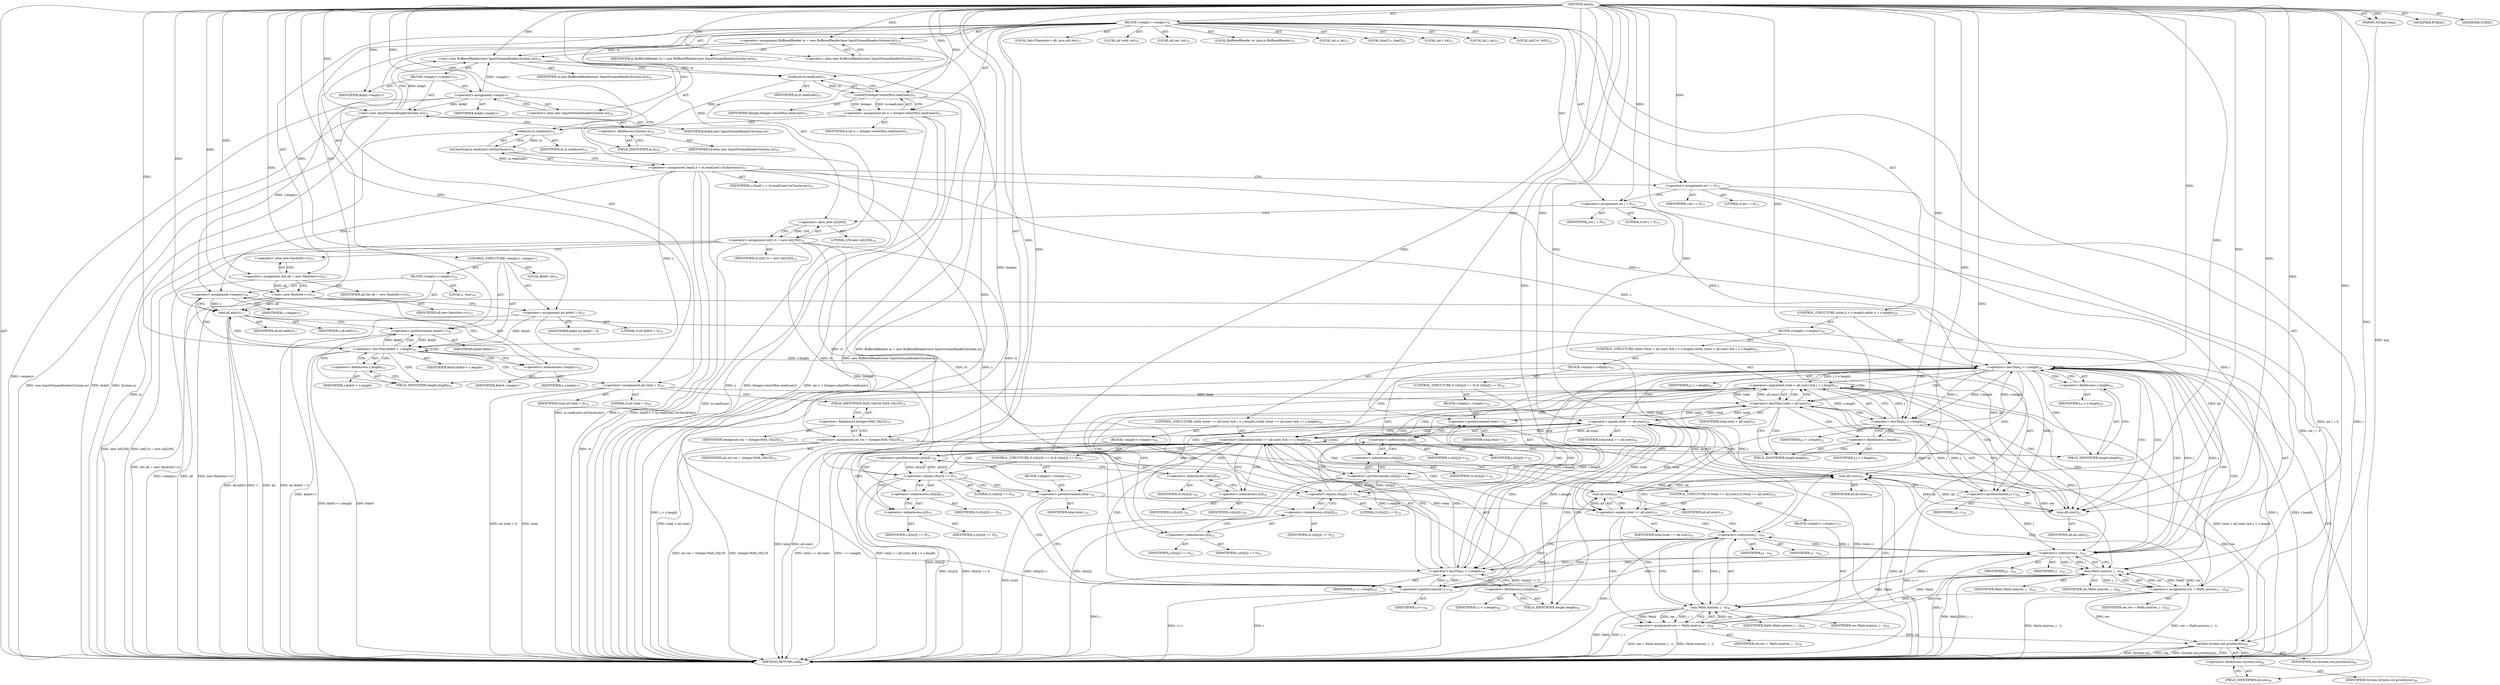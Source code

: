 digraph "main" {  
"21" [label = <(METHOD,main)<SUB>9</SUB>> ]
"22" [label = <(PARAM,String[] arg)<SUB>9</SUB>> ]
"23" [label = <(BLOCK,&lt;empty&gt;,&lt;empty&gt;)<SUB>9</SUB>> ]
"4" [label = <(LOCAL,BufferedReader in: java.io.BufferedReader)<SUB>10</SUB>> ]
"24" [label = <(&lt;operator&gt;.assignment,BufferedReader in = new BufferedReader(new InputStreamReader(System.in)))<SUB>10</SUB>> ]
"25" [label = <(IDENTIFIER,in,BufferedReader in = new BufferedReader(new InputStreamReader(System.in)))<SUB>10</SUB>> ]
"26" [label = <(&lt;operator&gt;.alloc,new BufferedReader(new InputStreamReader(System.in)))<SUB>10</SUB>> ]
"27" [label = <(&lt;init&gt;,new BufferedReader(new InputStreamReader(System.in)))<SUB>10</SUB>> ]
"3" [label = <(IDENTIFIER,in,new BufferedReader(new InputStreamReader(System.in)))<SUB>10</SUB>> ]
"28" [label = <(BLOCK,&lt;empty&gt;,&lt;empty&gt;)<SUB>10</SUB>> ]
"29" [label = <(&lt;operator&gt;.assignment,&lt;empty&gt;)> ]
"30" [label = <(IDENTIFIER,$obj0,&lt;empty&gt;)> ]
"31" [label = <(&lt;operator&gt;.alloc,new InputStreamReader(System.in))<SUB>10</SUB>> ]
"32" [label = <(&lt;init&gt;,new InputStreamReader(System.in))<SUB>10</SUB>> ]
"33" [label = <(IDENTIFIER,$obj0,new InputStreamReader(System.in))> ]
"34" [label = <(&lt;operator&gt;.fieldAccess,System.in)<SUB>10</SUB>> ]
"35" [label = <(IDENTIFIER,System,new InputStreamReader(System.in))<SUB>10</SUB>> ]
"36" [label = <(FIELD_IDENTIFIER,in,in)<SUB>10</SUB>> ]
"37" [label = <(IDENTIFIER,$obj0,&lt;empty&gt;)> ]
"38" [label = <(LOCAL,int n: int)<SUB>11</SUB>> ]
"39" [label = <(&lt;operator&gt;.assignment,int n = Integer.valueOf(in.readLine()))<SUB>11</SUB>> ]
"40" [label = <(IDENTIFIER,n,int n = Integer.valueOf(in.readLine()))<SUB>11</SUB>> ]
"41" [label = <(valueOf,Integer.valueOf(in.readLine()))<SUB>11</SUB>> ]
"42" [label = <(IDENTIFIER,Integer,Integer.valueOf(in.readLine()))<SUB>11</SUB>> ]
"43" [label = <(readLine,in.readLine())<SUB>11</SUB>> ]
"44" [label = <(IDENTIFIER,in,in.readLine())<SUB>11</SUB>> ]
"45" [label = <(LOCAL,char[] s: char[])<SUB>12</SUB>> ]
"46" [label = <(&lt;operator&gt;.assignment,char[] s = in.readLine().toCharArray())<SUB>12</SUB>> ]
"47" [label = <(IDENTIFIER,s,char[] s = in.readLine().toCharArray())<SUB>12</SUB>> ]
"48" [label = <(toCharArray,in.readLine().toCharArray())<SUB>12</SUB>> ]
"49" [label = <(readLine,in.readLine())<SUB>12</SUB>> ]
"50" [label = <(IDENTIFIER,in,in.readLine())<SUB>12</SUB>> ]
"51" [label = <(LOCAL,int i: int)<SUB>13</SUB>> ]
"52" [label = <(LOCAL,int j: int)<SUB>13</SUB>> ]
"53" [label = <(&lt;operator&gt;.assignment,int i = 0)<SUB>13</SUB>> ]
"54" [label = <(IDENTIFIER,i,int i = 0)<SUB>13</SUB>> ]
"55" [label = <(LITERAL,0,int i = 0)<SUB>13</SUB>> ]
"56" [label = <(&lt;operator&gt;.assignment,int j = 0)<SUB>13</SUB>> ]
"57" [label = <(IDENTIFIER,j,int j = 0)<SUB>13</SUB>> ]
"58" [label = <(LITERAL,0,int j = 0)<SUB>13</SUB>> ]
"59" [label = <(LOCAL,int[] ct: int[])<SUB>14</SUB>> ]
"60" [label = <(&lt;operator&gt;.assignment,int[] ct = new int[256])<SUB>14</SUB>> ]
"61" [label = <(IDENTIFIER,ct,int[] ct = new int[256])<SUB>14</SUB>> ]
"62" [label = <(&lt;operator&gt;.alloc,new int[256])> ]
"63" [label = <(LITERAL,256,new int[256])<SUB>14</SUB>> ]
"6" [label = <(LOCAL,Set&lt;Character&gt; all: java.util.Set)<SUB>15</SUB>> ]
"64" [label = <(&lt;operator&gt;.assignment,Set all = new HashSet&lt;&gt;())<SUB>15</SUB>> ]
"65" [label = <(IDENTIFIER,all,Set all = new HashSet&lt;&gt;())<SUB>15</SUB>> ]
"66" [label = <(&lt;operator&gt;.alloc,new HashSet&lt;&gt;())<SUB>15</SUB>> ]
"67" [label = <(&lt;init&gt;,new HashSet&lt;&gt;())<SUB>15</SUB>> ]
"5" [label = <(IDENTIFIER,all,new HashSet&lt;&gt;())<SUB>15</SUB>> ]
"68" [label = <(CONTROL_STRUCTURE,&lt;empty&gt;,&lt;empty&gt;)> ]
"69" [label = <(LOCAL,$idx0: int)<SUB>16</SUB>> ]
"70" [label = <(&lt;operator&gt;.assignment,int $idx0 = 0)<SUB>16</SUB>> ]
"71" [label = <(IDENTIFIER,$idx0,int $idx0 = 0)> ]
"72" [label = <(LITERAL,0,int $idx0 = 0)<SUB>16</SUB>> ]
"73" [label = <(&lt;operator&gt;.lessThan,$idx0 &lt; s.length)<SUB>16</SUB>> ]
"74" [label = <(IDENTIFIER,$idx0,$idx0 &lt; s.length)> ]
"75" [label = <(&lt;operator&gt;.fieldAccess,s.length)<SUB>16</SUB>> ]
"76" [label = <(IDENTIFIER,s,$idx0 &lt; s.length)> ]
"77" [label = <(FIELD_IDENTIFIER,length,length)<SUB>16</SUB>> ]
"78" [label = <(&lt;operator&gt;.postIncrement,$idx0++)<SUB>16</SUB>> ]
"79" [label = <(IDENTIFIER,$idx0,$idx0++)> ]
"80" [label = <(BLOCK,&lt;empty&gt;,&lt;empty&gt;)<SUB>16</SUB>> ]
"81" [label = <(LOCAL,c: char)<SUB>16</SUB>> ]
"82" [label = <(&lt;operator&gt;.assignment,&lt;empty&gt;)<SUB>16</SUB>> ]
"83" [label = <(IDENTIFIER,c,&lt;empty&gt;)> ]
"84" [label = <(&lt;operator&gt;.indexAccess,&lt;empty&gt;)<SUB>16</SUB>> ]
"85" [label = <(IDENTIFIER,s,&lt;empty&gt;)> ]
"86" [label = <(IDENTIFIER,$idx0,&lt;empty&gt;)> ]
"87" [label = <(add,all.add(c))<SUB>17</SUB>> ]
"88" [label = <(IDENTIFIER,all,all.add(c))<SUB>17</SUB>> ]
"89" [label = <(IDENTIFIER,c,all.add(c))<SUB>17</SUB>> ]
"90" [label = <(LOCAL,int total: int)<SUB>19</SUB>> ]
"91" [label = <(LOCAL,int res: int)<SUB>19</SUB>> ]
"92" [label = <(&lt;operator&gt;.assignment,int total = 0)<SUB>19</SUB>> ]
"93" [label = <(IDENTIFIER,total,int total = 0)<SUB>19</SUB>> ]
"94" [label = <(LITERAL,0,int total = 0)<SUB>19</SUB>> ]
"95" [label = <(&lt;operator&gt;.assignment,int res = Integer.MAX_VALUE)<SUB>19</SUB>> ]
"96" [label = <(IDENTIFIER,res,int res = Integer.MAX_VALUE)<SUB>19</SUB>> ]
"97" [label = <(&lt;operator&gt;.fieldAccess,Integer.MAX_VALUE)<SUB>19</SUB>> ]
"98" [label = <(IDENTIFIER,Integer,int res = Integer.MAX_VALUE)<SUB>19</SUB>> ]
"99" [label = <(FIELD_IDENTIFIER,MAX_VALUE,MAX_VALUE)<SUB>19</SUB>> ]
"100" [label = <(CONTROL_STRUCTURE,while (j &lt; s.length),while (j &lt; s.length))<SUB>20</SUB>> ]
"101" [label = <(&lt;operator&gt;.lessThan,j &lt; s.length)<SUB>20</SUB>> ]
"102" [label = <(IDENTIFIER,j,j &lt; s.length)<SUB>20</SUB>> ]
"103" [label = <(&lt;operator&gt;.fieldAccess,s.length)<SUB>20</SUB>> ]
"104" [label = <(IDENTIFIER,s,j &lt; s.length)<SUB>20</SUB>> ]
"105" [label = <(FIELD_IDENTIFIER,length,length)<SUB>20</SUB>> ]
"106" [label = <(BLOCK,&lt;empty&gt;,&lt;empty&gt;)<SUB>20</SUB>> ]
"107" [label = <(CONTROL_STRUCTURE,while (total &lt; all.size() &amp;&amp; j &lt; s.length),while (total &lt; all.size() &amp;&amp; j &lt; s.length))<SUB>21</SUB>> ]
"108" [label = <(&lt;operator&gt;.logicalAnd,total &lt; all.size() &amp;&amp; j &lt; s.length)<SUB>21</SUB>> ]
"109" [label = <(&lt;operator&gt;.lessThan,total &lt; all.size())<SUB>21</SUB>> ]
"110" [label = <(IDENTIFIER,total,total &lt; all.size())<SUB>21</SUB>> ]
"111" [label = <(size,all.size())<SUB>21</SUB>> ]
"112" [label = <(IDENTIFIER,all,all.size())<SUB>21</SUB>> ]
"113" [label = <(&lt;operator&gt;.lessThan,j &lt; s.length)<SUB>21</SUB>> ]
"114" [label = <(IDENTIFIER,j,j &lt; s.length)<SUB>21</SUB>> ]
"115" [label = <(&lt;operator&gt;.fieldAccess,s.length)<SUB>21</SUB>> ]
"116" [label = <(IDENTIFIER,s,j &lt; s.length)<SUB>21</SUB>> ]
"117" [label = <(FIELD_IDENTIFIER,length,length)<SUB>21</SUB>> ]
"118" [label = <(BLOCK,&lt;empty&gt;,&lt;empty&gt;)<SUB>21</SUB>> ]
"119" [label = <(CONTROL_STRUCTURE,if (ct[s[j]] == 0),if (ct[s[j]] == 0))<SUB>22</SUB>> ]
"120" [label = <(&lt;operator&gt;.equals,ct[s[j]] == 0)<SUB>22</SUB>> ]
"121" [label = <(&lt;operator&gt;.indexAccess,ct[s[j]])<SUB>22</SUB>> ]
"122" [label = <(IDENTIFIER,ct,ct[s[j]] == 0)<SUB>22</SUB>> ]
"123" [label = <(&lt;operator&gt;.indexAccess,s[j])<SUB>22</SUB>> ]
"124" [label = <(IDENTIFIER,s,ct[s[j]] == 0)<SUB>22</SUB>> ]
"125" [label = <(IDENTIFIER,j,ct[s[j]] == 0)<SUB>22</SUB>> ]
"126" [label = <(LITERAL,0,ct[s[j]] == 0)<SUB>22</SUB>> ]
"127" [label = <(BLOCK,&lt;empty&gt;,&lt;empty&gt;)<SUB>22</SUB>> ]
"128" [label = <(&lt;operator&gt;.postIncrement,total++)<SUB>23</SUB>> ]
"129" [label = <(IDENTIFIER,total,total++)<SUB>23</SUB>> ]
"130" [label = <(&lt;operator&gt;.postIncrement,ct[s[j]]++)<SUB>25</SUB>> ]
"131" [label = <(&lt;operator&gt;.indexAccess,ct[s[j]])<SUB>25</SUB>> ]
"132" [label = <(IDENTIFIER,ct,ct[s[j]]++)<SUB>25</SUB>> ]
"133" [label = <(&lt;operator&gt;.indexAccess,s[j])<SUB>25</SUB>> ]
"134" [label = <(IDENTIFIER,s,ct[s[j]]++)<SUB>25</SUB>> ]
"135" [label = <(IDENTIFIER,j,ct[s[j]]++)<SUB>25</SUB>> ]
"136" [label = <(&lt;operator&gt;.postIncrement,j++)<SUB>26</SUB>> ]
"137" [label = <(IDENTIFIER,j,j++)<SUB>26</SUB>> ]
"138" [label = <(&lt;operator&gt;.assignment,res = Math.min(res, j - i))<SUB>28</SUB>> ]
"139" [label = <(IDENTIFIER,res,res = Math.min(res, j - i))<SUB>28</SUB>> ]
"140" [label = <(min,Math.min(res, j - i))<SUB>28</SUB>> ]
"141" [label = <(IDENTIFIER,Math,Math.min(res, j - i))<SUB>28</SUB>> ]
"142" [label = <(IDENTIFIER,res,Math.min(res, j - i))<SUB>28</SUB>> ]
"143" [label = <(&lt;operator&gt;.subtraction,j - i)<SUB>28</SUB>> ]
"144" [label = <(IDENTIFIER,j,j - i)<SUB>28</SUB>> ]
"145" [label = <(IDENTIFIER,i,j - i)<SUB>28</SUB>> ]
"146" [label = <(CONTROL_STRUCTURE,while (total == all.size() &amp;&amp; i &lt; s.length),while (total == all.size() &amp;&amp; i &lt; s.length))<SUB>29</SUB>> ]
"147" [label = <(&lt;operator&gt;.logicalAnd,total == all.size() &amp;&amp; i &lt; s.length)<SUB>29</SUB>> ]
"148" [label = <(&lt;operator&gt;.equals,total == all.size())<SUB>29</SUB>> ]
"149" [label = <(IDENTIFIER,total,total == all.size())<SUB>29</SUB>> ]
"150" [label = <(size,all.size())<SUB>29</SUB>> ]
"151" [label = <(IDENTIFIER,all,all.size())<SUB>29</SUB>> ]
"152" [label = <(&lt;operator&gt;.lessThan,i &lt; s.length)<SUB>29</SUB>> ]
"153" [label = <(IDENTIFIER,i,i &lt; s.length)<SUB>29</SUB>> ]
"154" [label = <(&lt;operator&gt;.fieldAccess,s.length)<SUB>29</SUB>> ]
"155" [label = <(IDENTIFIER,s,i &lt; s.length)<SUB>29</SUB>> ]
"156" [label = <(FIELD_IDENTIFIER,length,length)<SUB>29</SUB>> ]
"157" [label = <(BLOCK,&lt;empty&gt;,&lt;empty&gt;)<SUB>29</SUB>> ]
"158" [label = <(&lt;operator&gt;.postDecrement,ct[s[i]]--)<SUB>30</SUB>> ]
"159" [label = <(&lt;operator&gt;.indexAccess,ct[s[i]])<SUB>30</SUB>> ]
"160" [label = <(IDENTIFIER,ct,ct[s[i]]--)<SUB>30</SUB>> ]
"161" [label = <(&lt;operator&gt;.indexAccess,s[i])<SUB>30</SUB>> ]
"162" [label = <(IDENTIFIER,s,ct[s[i]]--)<SUB>30</SUB>> ]
"163" [label = <(IDENTIFIER,i,ct[s[i]]--)<SUB>30</SUB>> ]
"164" [label = <(CONTROL_STRUCTURE,if (ct[s[i]] == 0),if (ct[s[i]] == 0))<SUB>31</SUB>> ]
"165" [label = <(&lt;operator&gt;.equals,ct[s[i]] == 0)<SUB>31</SUB>> ]
"166" [label = <(&lt;operator&gt;.indexAccess,ct[s[i]])<SUB>31</SUB>> ]
"167" [label = <(IDENTIFIER,ct,ct[s[i]] == 0)<SUB>31</SUB>> ]
"168" [label = <(&lt;operator&gt;.indexAccess,s[i])<SUB>31</SUB>> ]
"169" [label = <(IDENTIFIER,s,ct[s[i]] == 0)<SUB>31</SUB>> ]
"170" [label = <(IDENTIFIER,i,ct[s[i]] == 0)<SUB>31</SUB>> ]
"171" [label = <(LITERAL,0,ct[s[i]] == 0)<SUB>31</SUB>> ]
"172" [label = <(BLOCK,&lt;empty&gt;,&lt;empty&gt;)<SUB>31</SUB>> ]
"173" [label = <(&lt;operator&gt;.postDecrement,total--)<SUB>32</SUB>> ]
"174" [label = <(IDENTIFIER,total,total--)<SUB>32</SUB>> ]
"175" [label = <(&lt;operator&gt;.postIncrement,i++)<SUB>34</SUB>> ]
"176" [label = <(IDENTIFIER,i,i++)<SUB>34</SUB>> ]
"177" [label = <(CONTROL_STRUCTURE,if (total == all.size()),if (total == all.size()))<SUB>35</SUB>> ]
"178" [label = <(&lt;operator&gt;.equals,total == all.size())<SUB>35</SUB>> ]
"179" [label = <(IDENTIFIER,total,total == all.size())<SUB>35</SUB>> ]
"180" [label = <(size,all.size())<SUB>35</SUB>> ]
"181" [label = <(IDENTIFIER,all,all.size())<SUB>35</SUB>> ]
"182" [label = <(BLOCK,&lt;empty&gt;,&lt;empty&gt;)<SUB>35</SUB>> ]
"183" [label = <(&lt;operator&gt;.assignment,res = Math.min(res, j - i))<SUB>36</SUB>> ]
"184" [label = <(IDENTIFIER,res,res = Math.min(res, j - i))<SUB>36</SUB>> ]
"185" [label = <(min,Math.min(res, j - i))<SUB>36</SUB>> ]
"186" [label = <(IDENTIFIER,Math,Math.min(res, j - i))<SUB>36</SUB>> ]
"187" [label = <(IDENTIFIER,res,Math.min(res, j - i))<SUB>36</SUB>> ]
"188" [label = <(&lt;operator&gt;.subtraction,j - i)<SUB>36</SUB>> ]
"189" [label = <(IDENTIFIER,j,j - i)<SUB>36</SUB>> ]
"190" [label = <(IDENTIFIER,i,j - i)<SUB>36</SUB>> ]
"191" [label = <(println,System.out.println(res))<SUB>40</SUB>> ]
"192" [label = <(&lt;operator&gt;.fieldAccess,System.out)<SUB>40</SUB>> ]
"193" [label = <(IDENTIFIER,System,System.out.println(res))<SUB>40</SUB>> ]
"194" [label = <(FIELD_IDENTIFIER,out,out)<SUB>40</SUB>> ]
"195" [label = <(IDENTIFIER,res,System.out.println(res))<SUB>40</SUB>> ]
"196" [label = <(MODIFIER,PUBLIC)> ]
"197" [label = <(MODIFIER,STATIC)> ]
"198" [label = <(METHOD_RETURN,void)<SUB>9</SUB>> ]
  "21" -> "22"  [ label = "AST: "] 
  "21" -> "23"  [ label = "AST: "] 
  "21" -> "196"  [ label = "AST: "] 
  "21" -> "197"  [ label = "AST: "] 
  "21" -> "198"  [ label = "AST: "] 
  "23" -> "4"  [ label = "AST: "] 
  "23" -> "24"  [ label = "AST: "] 
  "23" -> "27"  [ label = "AST: "] 
  "23" -> "38"  [ label = "AST: "] 
  "23" -> "39"  [ label = "AST: "] 
  "23" -> "45"  [ label = "AST: "] 
  "23" -> "46"  [ label = "AST: "] 
  "23" -> "51"  [ label = "AST: "] 
  "23" -> "52"  [ label = "AST: "] 
  "23" -> "53"  [ label = "AST: "] 
  "23" -> "56"  [ label = "AST: "] 
  "23" -> "59"  [ label = "AST: "] 
  "23" -> "60"  [ label = "AST: "] 
  "23" -> "6"  [ label = "AST: "] 
  "23" -> "64"  [ label = "AST: "] 
  "23" -> "67"  [ label = "AST: "] 
  "23" -> "68"  [ label = "AST: "] 
  "23" -> "90"  [ label = "AST: "] 
  "23" -> "91"  [ label = "AST: "] 
  "23" -> "92"  [ label = "AST: "] 
  "23" -> "95"  [ label = "AST: "] 
  "23" -> "100"  [ label = "AST: "] 
  "23" -> "191"  [ label = "AST: "] 
  "24" -> "25"  [ label = "AST: "] 
  "24" -> "26"  [ label = "AST: "] 
  "27" -> "3"  [ label = "AST: "] 
  "27" -> "28"  [ label = "AST: "] 
  "28" -> "29"  [ label = "AST: "] 
  "28" -> "32"  [ label = "AST: "] 
  "28" -> "37"  [ label = "AST: "] 
  "29" -> "30"  [ label = "AST: "] 
  "29" -> "31"  [ label = "AST: "] 
  "32" -> "33"  [ label = "AST: "] 
  "32" -> "34"  [ label = "AST: "] 
  "34" -> "35"  [ label = "AST: "] 
  "34" -> "36"  [ label = "AST: "] 
  "39" -> "40"  [ label = "AST: "] 
  "39" -> "41"  [ label = "AST: "] 
  "41" -> "42"  [ label = "AST: "] 
  "41" -> "43"  [ label = "AST: "] 
  "43" -> "44"  [ label = "AST: "] 
  "46" -> "47"  [ label = "AST: "] 
  "46" -> "48"  [ label = "AST: "] 
  "48" -> "49"  [ label = "AST: "] 
  "49" -> "50"  [ label = "AST: "] 
  "53" -> "54"  [ label = "AST: "] 
  "53" -> "55"  [ label = "AST: "] 
  "56" -> "57"  [ label = "AST: "] 
  "56" -> "58"  [ label = "AST: "] 
  "60" -> "61"  [ label = "AST: "] 
  "60" -> "62"  [ label = "AST: "] 
  "62" -> "63"  [ label = "AST: "] 
  "64" -> "65"  [ label = "AST: "] 
  "64" -> "66"  [ label = "AST: "] 
  "67" -> "5"  [ label = "AST: "] 
  "68" -> "69"  [ label = "AST: "] 
  "68" -> "70"  [ label = "AST: "] 
  "68" -> "73"  [ label = "AST: "] 
  "68" -> "78"  [ label = "AST: "] 
  "68" -> "80"  [ label = "AST: "] 
  "70" -> "71"  [ label = "AST: "] 
  "70" -> "72"  [ label = "AST: "] 
  "73" -> "74"  [ label = "AST: "] 
  "73" -> "75"  [ label = "AST: "] 
  "75" -> "76"  [ label = "AST: "] 
  "75" -> "77"  [ label = "AST: "] 
  "78" -> "79"  [ label = "AST: "] 
  "80" -> "81"  [ label = "AST: "] 
  "80" -> "82"  [ label = "AST: "] 
  "80" -> "87"  [ label = "AST: "] 
  "82" -> "83"  [ label = "AST: "] 
  "82" -> "84"  [ label = "AST: "] 
  "84" -> "85"  [ label = "AST: "] 
  "84" -> "86"  [ label = "AST: "] 
  "87" -> "88"  [ label = "AST: "] 
  "87" -> "89"  [ label = "AST: "] 
  "92" -> "93"  [ label = "AST: "] 
  "92" -> "94"  [ label = "AST: "] 
  "95" -> "96"  [ label = "AST: "] 
  "95" -> "97"  [ label = "AST: "] 
  "97" -> "98"  [ label = "AST: "] 
  "97" -> "99"  [ label = "AST: "] 
  "100" -> "101"  [ label = "AST: "] 
  "100" -> "106"  [ label = "AST: "] 
  "101" -> "102"  [ label = "AST: "] 
  "101" -> "103"  [ label = "AST: "] 
  "103" -> "104"  [ label = "AST: "] 
  "103" -> "105"  [ label = "AST: "] 
  "106" -> "107"  [ label = "AST: "] 
  "106" -> "138"  [ label = "AST: "] 
  "106" -> "146"  [ label = "AST: "] 
  "107" -> "108"  [ label = "AST: "] 
  "107" -> "118"  [ label = "AST: "] 
  "108" -> "109"  [ label = "AST: "] 
  "108" -> "113"  [ label = "AST: "] 
  "109" -> "110"  [ label = "AST: "] 
  "109" -> "111"  [ label = "AST: "] 
  "111" -> "112"  [ label = "AST: "] 
  "113" -> "114"  [ label = "AST: "] 
  "113" -> "115"  [ label = "AST: "] 
  "115" -> "116"  [ label = "AST: "] 
  "115" -> "117"  [ label = "AST: "] 
  "118" -> "119"  [ label = "AST: "] 
  "118" -> "130"  [ label = "AST: "] 
  "118" -> "136"  [ label = "AST: "] 
  "119" -> "120"  [ label = "AST: "] 
  "119" -> "127"  [ label = "AST: "] 
  "120" -> "121"  [ label = "AST: "] 
  "120" -> "126"  [ label = "AST: "] 
  "121" -> "122"  [ label = "AST: "] 
  "121" -> "123"  [ label = "AST: "] 
  "123" -> "124"  [ label = "AST: "] 
  "123" -> "125"  [ label = "AST: "] 
  "127" -> "128"  [ label = "AST: "] 
  "128" -> "129"  [ label = "AST: "] 
  "130" -> "131"  [ label = "AST: "] 
  "131" -> "132"  [ label = "AST: "] 
  "131" -> "133"  [ label = "AST: "] 
  "133" -> "134"  [ label = "AST: "] 
  "133" -> "135"  [ label = "AST: "] 
  "136" -> "137"  [ label = "AST: "] 
  "138" -> "139"  [ label = "AST: "] 
  "138" -> "140"  [ label = "AST: "] 
  "140" -> "141"  [ label = "AST: "] 
  "140" -> "142"  [ label = "AST: "] 
  "140" -> "143"  [ label = "AST: "] 
  "143" -> "144"  [ label = "AST: "] 
  "143" -> "145"  [ label = "AST: "] 
  "146" -> "147"  [ label = "AST: "] 
  "146" -> "157"  [ label = "AST: "] 
  "147" -> "148"  [ label = "AST: "] 
  "147" -> "152"  [ label = "AST: "] 
  "148" -> "149"  [ label = "AST: "] 
  "148" -> "150"  [ label = "AST: "] 
  "150" -> "151"  [ label = "AST: "] 
  "152" -> "153"  [ label = "AST: "] 
  "152" -> "154"  [ label = "AST: "] 
  "154" -> "155"  [ label = "AST: "] 
  "154" -> "156"  [ label = "AST: "] 
  "157" -> "158"  [ label = "AST: "] 
  "157" -> "164"  [ label = "AST: "] 
  "157" -> "175"  [ label = "AST: "] 
  "157" -> "177"  [ label = "AST: "] 
  "158" -> "159"  [ label = "AST: "] 
  "159" -> "160"  [ label = "AST: "] 
  "159" -> "161"  [ label = "AST: "] 
  "161" -> "162"  [ label = "AST: "] 
  "161" -> "163"  [ label = "AST: "] 
  "164" -> "165"  [ label = "AST: "] 
  "164" -> "172"  [ label = "AST: "] 
  "165" -> "166"  [ label = "AST: "] 
  "165" -> "171"  [ label = "AST: "] 
  "166" -> "167"  [ label = "AST: "] 
  "166" -> "168"  [ label = "AST: "] 
  "168" -> "169"  [ label = "AST: "] 
  "168" -> "170"  [ label = "AST: "] 
  "172" -> "173"  [ label = "AST: "] 
  "173" -> "174"  [ label = "AST: "] 
  "175" -> "176"  [ label = "AST: "] 
  "177" -> "178"  [ label = "AST: "] 
  "177" -> "182"  [ label = "AST: "] 
  "178" -> "179"  [ label = "AST: "] 
  "178" -> "180"  [ label = "AST: "] 
  "180" -> "181"  [ label = "AST: "] 
  "182" -> "183"  [ label = "AST: "] 
  "183" -> "184"  [ label = "AST: "] 
  "183" -> "185"  [ label = "AST: "] 
  "185" -> "186"  [ label = "AST: "] 
  "185" -> "187"  [ label = "AST: "] 
  "185" -> "188"  [ label = "AST: "] 
  "188" -> "189"  [ label = "AST: "] 
  "188" -> "190"  [ label = "AST: "] 
  "191" -> "192"  [ label = "AST: "] 
  "191" -> "195"  [ label = "AST: "] 
  "192" -> "193"  [ label = "AST: "] 
  "192" -> "194"  [ label = "AST: "] 
  "24" -> "31"  [ label = "CFG: "] 
  "27" -> "43"  [ label = "CFG: "] 
  "39" -> "49"  [ label = "CFG: "] 
  "46" -> "53"  [ label = "CFG: "] 
  "53" -> "56"  [ label = "CFG: "] 
  "56" -> "62"  [ label = "CFG: "] 
  "60" -> "66"  [ label = "CFG: "] 
  "64" -> "67"  [ label = "CFG: "] 
  "67" -> "70"  [ label = "CFG: "] 
  "92" -> "99"  [ label = "CFG: "] 
  "95" -> "105"  [ label = "CFG: "] 
  "191" -> "198"  [ label = "CFG: "] 
  "26" -> "24"  [ label = "CFG: "] 
  "41" -> "39"  [ label = "CFG: "] 
  "48" -> "46"  [ label = "CFG: "] 
  "62" -> "60"  [ label = "CFG: "] 
  "66" -> "64"  [ label = "CFG: "] 
  "70" -> "77"  [ label = "CFG: "] 
  "73" -> "84"  [ label = "CFG: "] 
  "73" -> "92"  [ label = "CFG: "] 
  "78" -> "77"  [ label = "CFG: "] 
  "97" -> "95"  [ label = "CFG: "] 
  "101" -> "111"  [ label = "CFG: "] 
  "101" -> "194"  [ label = "CFG: "] 
  "192" -> "191"  [ label = "CFG: "] 
  "29" -> "36"  [ label = "CFG: "] 
  "32" -> "27"  [ label = "CFG: "] 
  "43" -> "41"  [ label = "CFG: "] 
  "49" -> "48"  [ label = "CFG: "] 
  "75" -> "73"  [ label = "CFG: "] 
  "82" -> "87"  [ label = "CFG: "] 
  "87" -> "78"  [ label = "CFG: "] 
  "99" -> "97"  [ label = "CFG: "] 
  "103" -> "101"  [ label = "CFG: "] 
  "138" -> "150"  [ label = "CFG: "] 
  "194" -> "192"  [ label = "CFG: "] 
  "31" -> "29"  [ label = "CFG: "] 
  "34" -> "32"  [ label = "CFG: "] 
  "77" -> "75"  [ label = "CFG: "] 
  "84" -> "82"  [ label = "CFG: "] 
  "105" -> "103"  [ label = "CFG: "] 
  "108" -> "123"  [ label = "CFG: "] 
  "108" -> "143"  [ label = "CFG: "] 
  "140" -> "138"  [ label = "CFG: "] 
  "147" -> "105"  [ label = "CFG: "] 
  "147" -> "161"  [ label = "CFG: "] 
  "36" -> "34"  [ label = "CFG: "] 
  "109" -> "108"  [ label = "CFG: "] 
  "109" -> "117"  [ label = "CFG: "] 
  "113" -> "108"  [ label = "CFG: "] 
  "130" -> "136"  [ label = "CFG: "] 
  "136" -> "111"  [ label = "CFG: "] 
  "143" -> "140"  [ label = "CFG: "] 
  "148" -> "147"  [ label = "CFG: "] 
  "148" -> "156"  [ label = "CFG: "] 
  "152" -> "147"  [ label = "CFG: "] 
  "158" -> "168"  [ label = "CFG: "] 
  "175" -> "180"  [ label = "CFG: "] 
  "111" -> "109"  [ label = "CFG: "] 
  "115" -> "113"  [ label = "CFG: "] 
  "120" -> "128"  [ label = "CFG: "] 
  "120" -> "133"  [ label = "CFG: "] 
  "131" -> "130"  [ label = "CFG: "] 
  "150" -> "148"  [ label = "CFG: "] 
  "154" -> "152"  [ label = "CFG: "] 
  "159" -> "158"  [ label = "CFG: "] 
  "165" -> "173"  [ label = "CFG: "] 
  "165" -> "175"  [ label = "CFG: "] 
  "178" -> "150"  [ label = "CFG: "] 
  "178" -> "188"  [ label = "CFG: "] 
  "117" -> "115"  [ label = "CFG: "] 
  "121" -> "120"  [ label = "CFG: "] 
  "128" -> "133"  [ label = "CFG: "] 
  "133" -> "131"  [ label = "CFG: "] 
  "156" -> "154"  [ label = "CFG: "] 
  "161" -> "159"  [ label = "CFG: "] 
  "166" -> "165"  [ label = "CFG: "] 
  "173" -> "175"  [ label = "CFG: "] 
  "180" -> "178"  [ label = "CFG: "] 
  "183" -> "150"  [ label = "CFG: "] 
  "123" -> "121"  [ label = "CFG: "] 
  "168" -> "166"  [ label = "CFG: "] 
  "185" -> "183"  [ label = "CFG: "] 
  "188" -> "185"  [ label = "CFG: "] 
  "21" -> "26"  [ label = "CFG: "] 
  "22" -> "198"  [ label = "DDG: arg"] 
  "24" -> "198"  [ label = "DDG: BufferedReader in = new BufferedReader(new InputStreamReader(System.in))"] 
  "29" -> "198"  [ label = "DDG: &lt;empty&gt;"] 
  "32" -> "198"  [ label = "DDG: $obj0"] 
  "32" -> "198"  [ label = "DDG: System.in"] 
  "32" -> "198"  [ label = "DDG: new InputStreamReader(System.in)"] 
  "27" -> "198"  [ label = "DDG: new BufferedReader(new InputStreamReader(System.in))"] 
  "39" -> "198"  [ label = "DDG: n"] 
  "41" -> "198"  [ label = "DDG: Integer"] 
  "39" -> "198"  [ label = "DDG: Integer.valueOf(in.readLine())"] 
  "39" -> "198"  [ label = "DDG: int n = Integer.valueOf(in.readLine())"] 
  "46" -> "198"  [ label = "DDG: s"] 
  "49" -> "198"  [ label = "DDG: in"] 
  "48" -> "198"  [ label = "DDG: in.readLine()"] 
  "46" -> "198"  [ label = "DDG: in.readLine().toCharArray()"] 
  "46" -> "198"  [ label = "DDG: char[] s = in.readLine().toCharArray()"] 
  "53" -> "198"  [ label = "DDG: i"] 
  "53" -> "198"  [ label = "DDG: int i = 0"] 
  "56" -> "198"  [ label = "DDG: int j = 0"] 
  "60" -> "198"  [ label = "DDG: ct"] 
  "60" -> "198"  [ label = "DDG: new int[256]"] 
  "60" -> "198"  [ label = "DDG: int[] ct = new int[256]"] 
  "64" -> "198"  [ label = "DDG: Set all = new HashSet&lt;&gt;()"] 
  "67" -> "198"  [ label = "DDG: all"] 
  "67" -> "198"  [ label = "DDG: new HashSet&lt;&gt;()"] 
  "70" -> "198"  [ label = "DDG: int $idx0 = 0"] 
  "73" -> "198"  [ label = "DDG: $idx0"] 
  "73" -> "198"  [ label = "DDG: $idx0 &lt; s.length"] 
  "92" -> "198"  [ label = "DDG: total"] 
  "92" -> "198"  [ label = "DDG: int total = 0"] 
  "95" -> "198"  [ label = "DDG: Integer.MAX_VALUE"] 
  "95" -> "198"  [ label = "DDG: int res = Integer.MAX_VALUE"] 
  "101" -> "198"  [ label = "DDG: j"] 
  "101" -> "198"  [ label = "DDG: s.length"] 
  "101" -> "198"  [ label = "DDG: j &lt; s.length"] 
  "191" -> "198"  [ label = "DDG: System.out"] 
  "191" -> "198"  [ label = "DDG: res"] 
  "191" -> "198"  [ label = "DDG: System.out.println(res)"] 
  "108" -> "198"  [ label = "DDG: total &lt; all.size()"] 
  "108" -> "198"  [ label = "DDG: total &lt; all.size() &amp;&amp; j &lt; s.length"] 
  "140" -> "198"  [ label = "DDG: Math"] 
  "143" -> "198"  [ label = "DDG: i"] 
  "140" -> "198"  [ label = "DDG: j - i"] 
  "138" -> "198"  [ label = "DDG: Math.min(res, j - i)"] 
  "138" -> "198"  [ label = "DDG: res = Math.min(res, j - i)"] 
  "148" -> "198"  [ label = "DDG: total"] 
  "150" -> "198"  [ label = "DDG: all"] 
  "148" -> "198"  [ label = "DDG: all.size()"] 
  "147" -> "198"  [ label = "DDG: total == all.size()"] 
  "152" -> "198"  [ label = "DDG: i"] 
  "147" -> "198"  [ label = "DDG: i &lt; s.length"] 
  "147" -> "198"  [ label = "DDG: total == all.size() &amp;&amp; i &lt; s.length"] 
  "158" -> "198"  [ label = "DDG: ct[s[i]]--"] 
  "165" -> "198"  [ label = "DDG: ct[s[i]]"] 
  "165" -> "198"  [ label = "DDG: ct[s[i]] == 0"] 
  "173" -> "198"  [ label = "DDG: total--"] 
  "175" -> "198"  [ label = "DDG: i"] 
  "175" -> "198"  [ label = "DDG: i++"] 
  "185" -> "198"  [ label = "DDG: Math"] 
  "188" -> "198"  [ label = "DDG: i"] 
  "185" -> "198"  [ label = "DDG: j - i"] 
  "183" -> "198"  [ label = "DDG: Math.min(res, j - i)"] 
  "183" -> "198"  [ label = "DDG: res = Math.min(res, j - i)"] 
  "120" -> "198"  [ label = "DDG: ct[s[j]] == 0"] 
  "128" -> "198"  [ label = "DDG: total++"] 
  "130" -> "198"  [ label = "DDG: ct[s[j]]"] 
  "130" -> "198"  [ label = "DDG: ct[s[j]]++"] 
  "136" -> "198"  [ label = "DDG: j++"] 
  "82" -> "198"  [ label = "DDG: &lt;empty&gt;"] 
  "87" -> "198"  [ label = "DDG: all"] 
  "87" -> "198"  [ label = "DDG: c"] 
  "87" -> "198"  [ label = "DDG: all.add(c)"] 
  "78" -> "198"  [ label = "DDG: $idx0++"] 
  "21" -> "22"  [ label = "DDG: "] 
  "21" -> "24"  [ label = "DDG: "] 
  "41" -> "39"  [ label = "DDG: Integer"] 
  "41" -> "39"  [ label = "DDG: in.readLine()"] 
  "48" -> "46"  [ label = "DDG: in.readLine()"] 
  "21" -> "53"  [ label = "DDG: "] 
  "21" -> "56"  [ label = "DDG: "] 
  "62" -> "60"  [ label = "DDG: 256"] 
  "21" -> "64"  [ label = "DDG: "] 
  "21" -> "92"  [ label = "DDG: "] 
  "41" -> "95"  [ label = "DDG: Integer"] 
  "24" -> "27"  [ label = "DDG: in"] 
  "21" -> "27"  [ label = "DDG: "] 
  "29" -> "27"  [ label = "DDG: &lt;empty&gt;"] 
  "32" -> "27"  [ label = "DDG: $obj0"] 
  "64" -> "67"  [ label = "DDG: all"] 
  "21" -> "67"  [ label = "DDG: "] 
  "21" -> "70"  [ label = "DDG: "] 
  "95" -> "191"  [ label = "DDG: res"] 
  "138" -> "191"  [ label = "DDG: res"] 
  "183" -> "191"  [ label = "DDG: res"] 
  "21" -> "191"  [ label = "DDG: "] 
  "21" -> "29"  [ label = "DDG: "] 
  "21" -> "37"  [ label = "DDG: "] 
  "21" -> "41"  [ label = "DDG: "] 
  "43" -> "41"  [ label = "DDG: in"] 
  "49" -> "48"  [ label = "DDG: in"] 
  "21" -> "62"  [ label = "DDG: "] 
  "70" -> "73"  [ label = "DDG: $idx0"] 
  "78" -> "73"  [ label = "DDG: $idx0"] 
  "21" -> "73"  [ label = "DDG: "] 
  "46" -> "73"  [ label = "DDG: s"] 
  "73" -> "78"  [ label = "DDG: $idx0"] 
  "21" -> "78"  [ label = "DDG: "] 
  "29" -> "82"  [ label = "DDG: &lt;empty&gt;"] 
  "46" -> "82"  [ label = "DDG: s"] 
  "56" -> "101"  [ label = "DDG: j"] 
  "143" -> "101"  [ label = "DDG: j"] 
  "188" -> "101"  [ label = "DDG: j"] 
  "21" -> "101"  [ label = "DDG: "] 
  "46" -> "101"  [ label = "DDG: s"] 
  "73" -> "101"  [ label = "DDG: s.length"] 
  "113" -> "101"  [ label = "DDG: s.length"] 
  "152" -> "101"  [ label = "DDG: s.length"] 
  "140" -> "138"  [ label = "DDG: Math"] 
  "140" -> "138"  [ label = "DDG: res"] 
  "140" -> "138"  [ label = "DDG: j - i"] 
  "29" -> "32"  [ label = "DDG: $obj0"] 
  "21" -> "32"  [ label = "DDG: "] 
  "27" -> "43"  [ label = "DDG: in"] 
  "21" -> "43"  [ label = "DDG: "] 
  "43" -> "49"  [ label = "DDG: in"] 
  "21" -> "49"  [ label = "DDG: "] 
  "67" -> "87"  [ label = "DDG: all"] 
  "21" -> "87"  [ label = "DDG: "] 
  "82" -> "87"  [ label = "DDG: c"] 
  "109" -> "108"  [ label = "DDG: total"] 
  "109" -> "108"  [ label = "DDG: all.size()"] 
  "113" -> "108"  [ label = "DDG: j"] 
  "113" -> "108"  [ label = "DDG: s.length"] 
  "101" -> "108"  [ label = "DDG: j &lt; s.length"] 
  "185" -> "140"  [ label = "DDG: Math"] 
  "21" -> "140"  [ label = "DDG: "] 
  "95" -> "140"  [ label = "DDG: res"] 
  "138" -> "140"  [ label = "DDG: res"] 
  "183" -> "140"  [ label = "DDG: res"] 
  "143" -> "140"  [ label = "DDG: j"] 
  "143" -> "140"  [ label = "DDG: i"] 
  "148" -> "147"  [ label = "DDG: total"] 
  "148" -> "147"  [ label = "DDG: all.size()"] 
  "152" -> "147"  [ label = "DDG: i"] 
  "152" -> "147"  [ label = "DDG: s.length"] 
  "92" -> "109"  [ label = "DDG: total"] 
  "148" -> "109"  [ label = "DDG: total"] 
  "128" -> "109"  [ label = "DDG: total"] 
  "21" -> "109"  [ label = "DDG: "] 
  "111" -> "109"  [ label = "DDG: all"] 
  "101" -> "113"  [ label = "DDG: j"] 
  "136" -> "113"  [ label = "DDG: j"] 
  "21" -> "113"  [ label = "DDG: "] 
  "46" -> "113"  [ label = "DDG: s"] 
  "101" -> "113"  [ label = "DDG: s.length"] 
  "60" -> "130"  [ label = "DDG: ct"] 
  "120" -> "130"  [ label = "DDG: ct[s[j]]"] 
  "101" -> "136"  [ label = "DDG: j"] 
  "113" -> "136"  [ label = "DDG: j"] 
  "21" -> "136"  [ label = "DDG: "] 
  "101" -> "143"  [ label = "DDG: j"] 
  "113" -> "143"  [ label = "DDG: j"] 
  "136" -> "143"  [ label = "DDG: j"] 
  "21" -> "143"  [ label = "DDG: "] 
  "53" -> "143"  [ label = "DDG: i"] 
  "152" -> "143"  [ label = "DDG: i"] 
  "175" -> "143"  [ label = "DDG: i"] 
  "188" -> "143"  [ label = "DDG: i"] 
  "109" -> "148"  [ label = "DDG: total"] 
  "178" -> "148"  [ label = "DDG: total"] 
  "21" -> "148"  [ label = "DDG: "] 
  "150" -> "148"  [ label = "DDG: all"] 
  "143" -> "152"  [ label = "DDG: i"] 
  "175" -> "152"  [ label = "DDG: i"] 
  "188" -> "152"  [ label = "DDG: i"] 
  "21" -> "152"  [ label = "DDG: "] 
  "46" -> "152"  [ label = "DDG: s"] 
  "101" -> "152"  [ label = "DDG: s.length"] 
  "113" -> "152"  [ label = "DDG: s.length"] 
  "60" -> "158"  [ label = "DDG: ct"] 
  "165" -> "158"  [ label = "DDG: ct[s[i]]"] 
  "143" -> "175"  [ label = "DDG: i"] 
  "152" -> "175"  [ label = "DDG: i"] 
  "188" -> "175"  [ label = "DDG: i"] 
  "21" -> "175"  [ label = "DDG: "] 
  "67" -> "111"  [ label = "DDG: all"] 
  "150" -> "111"  [ label = "DDG: all"] 
  "87" -> "111"  [ label = "DDG: all"] 
  "21" -> "111"  [ label = "DDG: "] 
  "60" -> "120"  [ label = "DDG: ct"] 
  "130" -> "120"  [ label = "DDG: ct[s[j]]"] 
  "21" -> "120"  [ label = "DDG: "] 
  "111" -> "150"  [ label = "DDG: all"] 
  "180" -> "150"  [ label = "DDG: all"] 
  "21" -> "150"  [ label = "DDG: "] 
  "60" -> "165"  [ label = "DDG: ct"] 
  "158" -> "165"  [ label = "DDG: ct[s[i]]"] 
  "21" -> "165"  [ label = "DDG: "] 
  "148" -> "178"  [ label = "DDG: total"] 
  "173" -> "178"  [ label = "DDG: total"] 
  "21" -> "178"  [ label = "DDG: "] 
  "180" -> "178"  [ label = "DDG: all"] 
  "185" -> "183"  [ label = "DDG: Math"] 
  "185" -> "183"  [ label = "DDG: res"] 
  "185" -> "183"  [ label = "DDG: j - i"] 
  "109" -> "128"  [ label = "DDG: total"] 
  "21" -> "128"  [ label = "DDG: "] 
  "148" -> "173"  [ label = "DDG: total"] 
  "21" -> "173"  [ label = "DDG: "] 
  "150" -> "180"  [ label = "DDG: all"] 
  "21" -> "180"  [ label = "DDG: "] 
  "140" -> "185"  [ label = "DDG: Math"] 
  "21" -> "185"  [ label = "DDG: "] 
  "138" -> "185"  [ label = "DDG: res"] 
  "183" -> "185"  [ label = "DDG: res"] 
  "188" -> "185"  [ label = "DDG: j"] 
  "188" -> "185"  [ label = "DDG: i"] 
  "143" -> "188"  [ label = "DDG: j"] 
  "21" -> "188"  [ label = "DDG: "] 
  "175" -> "188"  [ label = "DDG: i"] 
  "73" -> "73"  [ label = "CDG: "] 
  "73" -> "77"  [ label = "CDG: "] 
  "73" -> "75"  [ label = "CDG: "] 
  "73" -> "84"  [ label = "CDG: "] 
  "73" -> "87"  [ label = "CDG: "] 
  "73" -> "82"  [ label = "CDG: "] 
  "73" -> "78"  [ label = "CDG: "] 
  "101" -> "103"  [ label = "CDG: "] 
  "101" -> "150"  [ label = "CDG: "] 
  "101" -> "138"  [ label = "CDG: "] 
  "101" -> "140"  [ label = "CDG: "] 
  "101" -> "101"  [ label = "CDG: "] 
  "101" -> "148"  [ label = "CDG: "] 
  "101" -> "143"  [ label = "CDG: "] 
  "101" -> "105"  [ label = "CDG: "] 
  "101" -> "147"  [ label = "CDG: "] 
  "101" -> "108"  [ label = "CDG: "] 
  "101" -> "111"  [ label = "CDG: "] 
  "101" -> "109"  [ label = "CDG: "] 
  "108" -> "120"  [ label = "CDG: "] 
  "108" -> "136"  [ label = "CDG: "] 
  "108" -> "131"  [ label = "CDG: "] 
  "108" -> "121"  [ label = "CDG: "] 
  "108" -> "123"  [ label = "CDG: "] 
  "108" -> "130"  [ label = "CDG: "] 
  "108" -> "108"  [ label = "CDG: "] 
  "108" -> "111"  [ label = "CDG: "] 
  "108" -> "109"  [ label = "CDG: "] 
  "108" -> "133"  [ label = "CDG: "] 
  "147" -> "161"  [ label = "CDG: "] 
  "147" -> "166"  [ label = "CDG: "] 
  "147" -> "178"  [ label = "CDG: "] 
  "147" -> "150"  [ label = "CDG: "] 
  "147" -> "168"  [ label = "CDG: "] 
  "147" -> "159"  [ label = "CDG: "] 
  "147" -> "148"  [ label = "CDG: "] 
  "147" -> "165"  [ label = "CDG: "] 
  "147" -> "147"  [ label = "CDG: "] 
  "147" -> "175"  [ label = "CDG: "] 
  "147" -> "180"  [ label = "CDG: "] 
  "147" -> "158"  [ label = "CDG: "] 
  "109" -> "115"  [ label = "CDG: "] 
  "109" -> "113"  [ label = "CDG: "] 
  "109" -> "117"  [ label = "CDG: "] 
  "148" -> "154"  [ label = "CDG: "] 
  "148" -> "152"  [ label = "CDG: "] 
  "148" -> "156"  [ label = "CDG: "] 
  "120" -> "128"  [ label = "CDG: "] 
  "165" -> "173"  [ label = "CDG: "] 
  "178" -> "183"  [ label = "CDG: "] 
  "178" -> "188"  [ label = "CDG: "] 
  "178" -> "185"  [ label = "CDG: "] 
}
